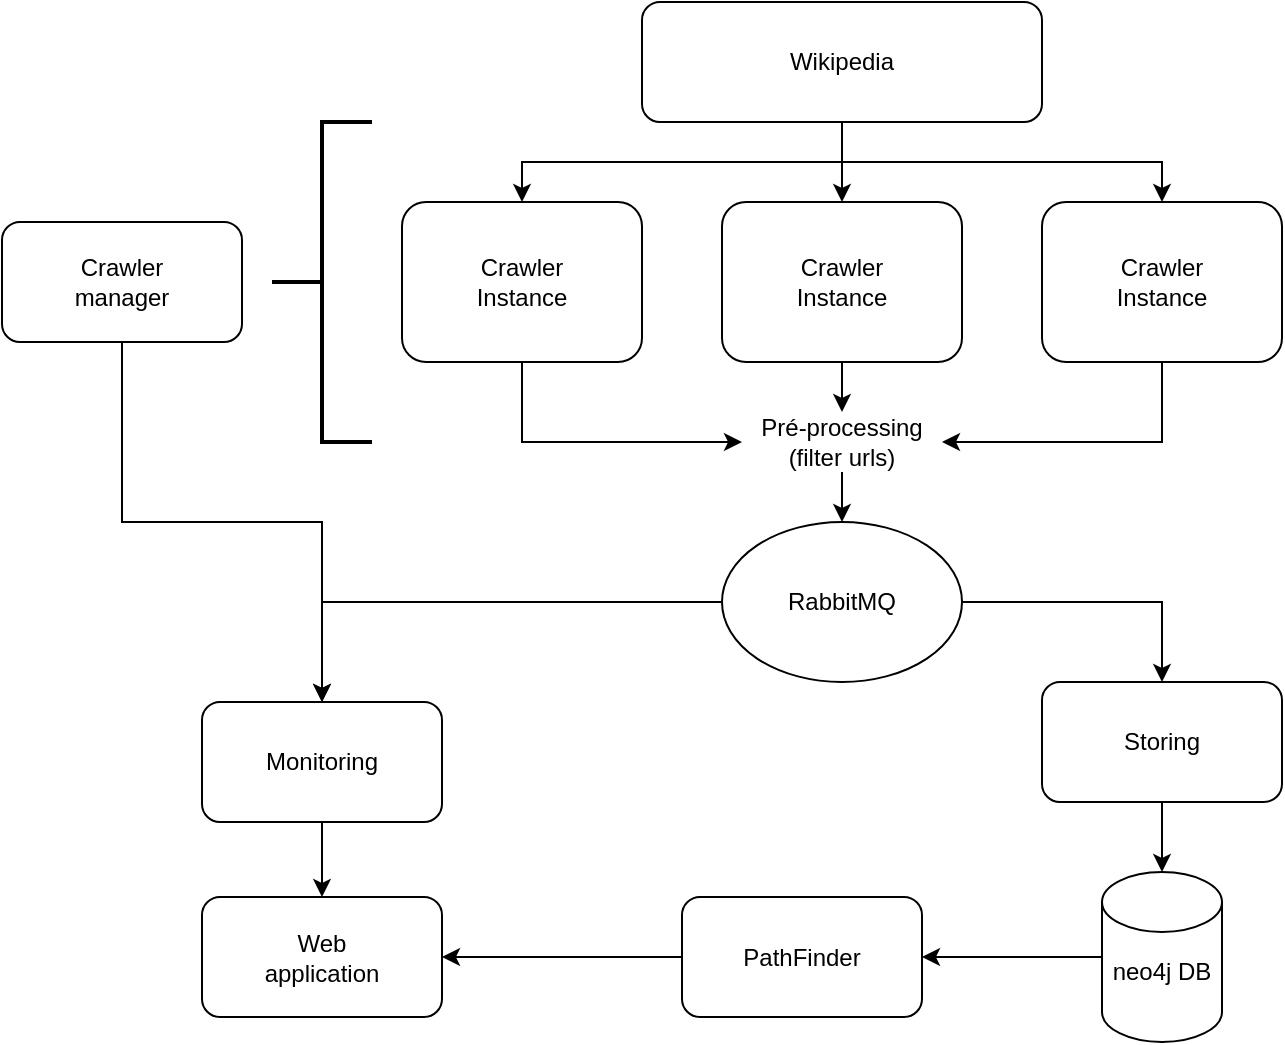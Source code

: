 <mxfile version="22.1.16" type="google">
  <diagram id="C5RBs43oDa-KdzZeNtuy" name="Page-1">
    <mxGraphModel grid="1" page="1" gridSize="10" guides="1" tooltips="1" connect="1" arrows="1" fold="1" pageScale="1" pageWidth="827" pageHeight="1169" math="0" shadow="0">
      <root>
        <mxCell id="WIyWlLk6GJQsqaUBKTNV-0" />
        <mxCell id="WIyWlLk6GJQsqaUBKTNV-1" parent="WIyWlLk6GJQsqaUBKTNV-0" />
        <mxCell id="jHBAIsHn4ZDothHORzcK-10" style="edgeStyle=orthogonalEdgeStyle;rounded=0;orthogonalLoop=1;jettySize=auto;html=1;" edge="1" parent="WIyWlLk6GJQsqaUBKTNV-1" source="jHBAIsHn4ZDothHORzcK-12" target="jHBAIsHn4ZDothHORzcK-8">
          <mxGeometry relative="1" as="geometry">
            <mxPoint x="340" y="280" as="targetPoint" />
          </mxGeometry>
        </mxCell>
        <mxCell id="jHBAIsHn4ZDothHORzcK-0" value="" style="rounded=1;whiteSpace=wrap;html=1;" vertex="1" parent="WIyWlLk6GJQsqaUBKTNV-1">
          <mxGeometry x="280" y="160" width="120" height="80" as="geometry" />
        </mxCell>
        <mxCell id="jHBAIsHn4ZDothHORzcK-1" value="&lt;div&gt;Crawler&lt;/div&gt;Instance" style="text;html=1;strokeColor=none;fillColor=none;align=center;verticalAlign=middle;whiteSpace=wrap;rounded=0;" vertex="1" parent="WIyWlLk6GJQsqaUBKTNV-1">
          <mxGeometry x="310" y="185" width="60" height="30" as="geometry" />
        </mxCell>
        <mxCell id="jHBAIsHn4ZDothHORzcK-7" style="edgeStyle=orthogonalEdgeStyle;rounded=0;orthogonalLoop=1;jettySize=auto;html=1;exitX=0.5;exitY=1;exitDx=0;exitDy=0;entryX=0.5;entryY=0;entryDx=0;entryDy=0;" edge="1" parent="WIyWlLk6GJQsqaUBKTNV-1" source="jHBAIsHn4ZDothHORzcK-4" target="jHBAIsHn4ZDothHORzcK-0">
          <mxGeometry relative="1" as="geometry" />
        </mxCell>
        <mxCell id="jHBAIsHn4ZDothHORzcK-41" style="edgeStyle=orthogonalEdgeStyle;rounded=0;orthogonalLoop=1;jettySize=auto;html=1;exitX=0.5;exitY=1;exitDx=0;exitDy=0;" edge="1" parent="WIyWlLk6GJQsqaUBKTNV-1" source="jHBAIsHn4ZDothHORzcK-4" target="jHBAIsHn4ZDothHORzcK-24">
          <mxGeometry relative="1" as="geometry" />
        </mxCell>
        <mxCell id="jHBAIsHn4ZDothHORzcK-42" style="edgeStyle=orthogonalEdgeStyle;rounded=0;orthogonalLoop=1;jettySize=auto;html=1;exitX=0.5;exitY=1;exitDx=0;exitDy=0;entryX=0.5;entryY=0;entryDx=0;entryDy=0;" edge="1" parent="WIyWlLk6GJQsqaUBKTNV-1" source="jHBAIsHn4ZDothHORzcK-4" target="jHBAIsHn4ZDothHORzcK-22">
          <mxGeometry relative="1" as="geometry" />
        </mxCell>
        <mxCell id="jHBAIsHn4ZDothHORzcK-4" value="" style="rounded=1;whiteSpace=wrap;html=1;" vertex="1" parent="WIyWlLk6GJQsqaUBKTNV-1">
          <mxGeometry x="240" y="60" width="200" height="60" as="geometry" />
        </mxCell>
        <mxCell id="jHBAIsHn4ZDothHORzcK-5" value="Wikipedia" style="text;html=1;strokeColor=none;fillColor=none;align=center;verticalAlign=middle;whiteSpace=wrap;rounded=0;" vertex="1" parent="WIyWlLk6GJQsqaUBKTNV-1">
          <mxGeometry x="310" y="75" width="60" height="30" as="geometry" />
        </mxCell>
        <mxCell id="jHBAIsHn4ZDothHORzcK-55" style="edgeStyle=orthogonalEdgeStyle;rounded=0;orthogonalLoop=1;jettySize=auto;html=1;exitX=0;exitY=0.5;exitDx=0;exitDy=0;entryX=0.5;entryY=0;entryDx=0;entryDy=0;" edge="1" parent="WIyWlLk6GJQsqaUBKTNV-1" source="jHBAIsHn4ZDothHORzcK-8" target="jHBAIsHn4ZDothHORzcK-43">
          <mxGeometry relative="1" as="geometry" />
        </mxCell>
        <mxCell id="jHBAIsHn4ZDothHORzcK-56" style="edgeStyle=orthogonalEdgeStyle;rounded=0;orthogonalLoop=1;jettySize=auto;html=1;exitX=1;exitY=0.5;exitDx=0;exitDy=0;entryX=0.5;entryY=0;entryDx=0;entryDy=0;" edge="1" parent="WIyWlLk6GJQsqaUBKTNV-1" source="jHBAIsHn4ZDothHORzcK-8" target="jHBAIsHn4ZDothHORzcK-44">
          <mxGeometry relative="1" as="geometry" />
        </mxCell>
        <mxCell id="jHBAIsHn4ZDothHORzcK-8" value="" style="ellipse;whiteSpace=wrap;html=1;" vertex="1" parent="WIyWlLk6GJQsqaUBKTNV-1">
          <mxGeometry x="280" y="320" width="120" height="80" as="geometry" />
        </mxCell>
        <mxCell id="jHBAIsHn4ZDothHORzcK-9" value="RabbitMQ" style="text;html=1;strokeColor=none;fillColor=none;align=center;verticalAlign=middle;whiteSpace=wrap;rounded=0;" vertex="1" parent="WIyWlLk6GJQsqaUBKTNV-1">
          <mxGeometry x="310" y="345" width="60" height="30" as="geometry" />
        </mxCell>
        <mxCell id="jHBAIsHn4ZDothHORzcK-11" value="" style="edgeStyle=orthogonalEdgeStyle;rounded=0;orthogonalLoop=1;jettySize=auto;html=1;" edge="1" parent="WIyWlLk6GJQsqaUBKTNV-1" source="jHBAIsHn4ZDothHORzcK-0" target="jHBAIsHn4ZDothHORzcK-12">
          <mxGeometry relative="1" as="geometry">
            <mxPoint x="340" y="320" as="targetPoint" />
            <mxPoint x="340" y="240" as="sourcePoint" />
          </mxGeometry>
        </mxCell>
        <mxCell id="jHBAIsHn4ZDothHORzcK-12" value="&lt;div&gt;Pré-processing&lt;/div&gt;(filter urls)" style="text;html=1;strokeColor=none;fillColor=none;align=center;verticalAlign=middle;whiteSpace=wrap;rounded=0;" vertex="1" parent="WIyWlLk6GJQsqaUBKTNV-1">
          <mxGeometry x="290" y="265" width="100" height="30" as="geometry" />
        </mxCell>
        <mxCell id="jHBAIsHn4ZDothHORzcK-28" style="edgeStyle=orthogonalEdgeStyle;rounded=0;orthogonalLoop=1;jettySize=auto;html=1;exitX=0.5;exitY=1;exitDx=0;exitDy=0;entryX=1;entryY=0.5;entryDx=0;entryDy=0;" edge="1" parent="WIyWlLk6GJQsqaUBKTNV-1" source="jHBAIsHn4ZDothHORzcK-22" target="jHBAIsHn4ZDothHORzcK-12">
          <mxGeometry relative="1" as="geometry" />
        </mxCell>
        <mxCell id="jHBAIsHn4ZDothHORzcK-22" value="" style="rounded=1;whiteSpace=wrap;html=1;" vertex="1" parent="WIyWlLk6GJQsqaUBKTNV-1">
          <mxGeometry x="440" y="160" width="120" height="80" as="geometry" />
        </mxCell>
        <mxCell id="jHBAIsHn4ZDothHORzcK-23" value="&lt;div&gt;Crawler&lt;/div&gt;Instance" style="text;html=1;strokeColor=none;fillColor=none;align=center;verticalAlign=middle;whiteSpace=wrap;rounded=0;" vertex="1" parent="WIyWlLk6GJQsqaUBKTNV-1">
          <mxGeometry x="470" y="185" width="60" height="30" as="geometry" />
        </mxCell>
        <mxCell id="jHBAIsHn4ZDothHORzcK-27" style="edgeStyle=orthogonalEdgeStyle;rounded=0;orthogonalLoop=1;jettySize=auto;html=1;exitX=0.5;exitY=1;exitDx=0;exitDy=0;entryX=0;entryY=0.5;entryDx=0;entryDy=0;" edge="1" parent="WIyWlLk6GJQsqaUBKTNV-1" source="jHBAIsHn4ZDothHORzcK-24" target="jHBAIsHn4ZDothHORzcK-12">
          <mxGeometry relative="1" as="geometry" />
        </mxCell>
        <mxCell id="jHBAIsHn4ZDothHORzcK-24" value="" style="rounded=1;whiteSpace=wrap;html=1;" vertex="1" parent="WIyWlLk6GJQsqaUBKTNV-1">
          <mxGeometry x="120" y="160" width="120" height="80" as="geometry" />
        </mxCell>
        <mxCell id="jHBAIsHn4ZDothHORzcK-25" value="&lt;div&gt;Crawler&lt;/div&gt;Instance" style="text;html=1;strokeColor=none;fillColor=none;align=center;verticalAlign=middle;whiteSpace=wrap;rounded=0;" vertex="1" parent="WIyWlLk6GJQsqaUBKTNV-1">
          <mxGeometry x="150" y="185" width="60" height="30" as="geometry" />
        </mxCell>
        <mxCell id="l89USBdByX_qiAXYL0Na-1" value="" style="edgeStyle=orthogonalEdgeStyle;rounded=0;orthogonalLoop=1;jettySize=auto;html=1;" edge="1" parent="WIyWlLk6GJQsqaUBKTNV-1" source="jHBAIsHn4ZDothHORzcK-43" target="l89USBdByX_qiAXYL0Na-0">
          <mxGeometry relative="1" as="geometry" />
        </mxCell>
        <mxCell id="jHBAIsHn4ZDothHORzcK-43" value="" style="rounded=1;whiteSpace=wrap;html=1;" vertex="1" parent="WIyWlLk6GJQsqaUBKTNV-1">
          <mxGeometry x="20" y="410" width="120" height="60" as="geometry" />
        </mxCell>
        <mxCell id="jHBAIsHn4ZDothHORzcK-58" style="edgeStyle=orthogonalEdgeStyle;rounded=0;orthogonalLoop=1;jettySize=auto;html=1;exitX=0.5;exitY=1;exitDx=0;exitDy=0;" edge="1" parent="WIyWlLk6GJQsqaUBKTNV-1" source="jHBAIsHn4ZDothHORzcK-44" target="jHBAIsHn4ZDothHORzcK-57">
          <mxGeometry relative="1" as="geometry" />
        </mxCell>
        <mxCell id="jHBAIsHn4ZDothHORzcK-44" value="" style="rounded=1;whiteSpace=wrap;html=1;" vertex="1" parent="WIyWlLk6GJQsqaUBKTNV-1">
          <mxGeometry x="440" y="400" width="120" height="60" as="geometry" />
        </mxCell>
        <mxCell id="jHBAIsHn4ZDothHORzcK-45" value="Monitoring" style="text;html=1;strokeColor=none;fillColor=none;align=center;verticalAlign=middle;whiteSpace=wrap;rounded=0;" vertex="1" parent="WIyWlLk6GJQsqaUBKTNV-1">
          <mxGeometry x="50" y="425" width="60" height="30" as="geometry" />
        </mxCell>
        <mxCell id="jHBAIsHn4ZDothHORzcK-46" value="Storing" style="text;html=1;strokeColor=none;fillColor=none;align=center;verticalAlign=middle;whiteSpace=wrap;rounded=0;" vertex="1" parent="WIyWlLk6GJQsqaUBKTNV-1">
          <mxGeometry x="470" y="415" width="60" height="30" as="geometry" />
        </mxCell>
        <mxCell id="jHBAIsHn4ZDothHORzcK-57" value="" style="shape=cylinder3;whiteSpace=wrap;html=1;boundedLbl=1;backgroundOutline=1;size=15;" vertex="1" parent="WIyWlLk6GJQsqaUBKTNV-1">
          <mxGeometry x="470" y="495" width="60" height="85" as="geometry" />
        </mxCell>
        <mxCell id="jHBAIsHn4ZDothHORzcK-67" style="edgeStyle=orthogonalEdgeStyle;rounded=0;orthogonalLoop=1;jettySize=auto;html=1;exitX=0;exitY=0.25;exitDx=0;exitDy=0;entryX=1;entryY=0.5;entryDx=0;entryDy=0;" edge="1" parent="WIyWlLk6GJQsqaUBKTNV-1" source="jHBAIsHn4ZDothHORzcK-59" target="jHBAIsHn4ZDothHORzcK-64">
          <mxGeometry relative="1" as="geometry" />
        </mxCell>
        <mxCell id="jHBAIsHn4ZDothHORzcK-59" value="neo4j DB" style="text;html=1;strokeColor=none;fillColor=none;align=center;verticalAlign=middle;whiteSpace=wrap;rounded=0;" vertex="1" parent="WIyWlLk6GJQsqaUBKTNV-1">
          <mxGeometry x="470" y="530" width="60" height="30" as="geometry" />
        </mxCell>
        <mxCell id="jHBAIsHn4ZDothHORzcK-60" value="" style="strokeWidth=2;html=1;shape=mxgraph.flowchart.annotation_2;align=left;labelPosition=right;pointerEvents=1;" vertex="1" parent="WIyWlLk6GJQsqaUBKTNV-1">
          <mxGeometry x="55" y="120" width="50" height="160" as="geometry" />
        </mxCell>
        <mxCell id="jHBAIsHn4ZDothHORzcK-63" style="edgeStyle=orthogonalEdgeStyle;rounded=0;orthogonalLoop=1;jettySize=auto;html=1;exitX=0.5;exitY=1;exitDx=0;exitDy=0;" edge="1" parent="WIyWlLk6GJQsqaUBKTNV-1" source="jHBAIsHn4ZDothHORzcK-61" target="jHBAIsHn4ZDothHORzcK-43">
          <mxGeometry relative="1" as="geometry" />
        </mxCell>
        <mxCell id="jHBAIsHn4ZDothHORzcK-61" value="" style="rounded=1;whiteSpace=wrap;html=1;" vertex="1" parent="WIyWlLk6GJQsqaUBKTNV-1">
          <mxGeometry x="-80" y="170" width="120" height="60" as="geometry" />
        </mxCell>
        <mxCell id="jHBAIsHn4ZDothHORzcK-62" value="Crawler manager" style="text;html=1;strokeColor=none;fillColor=none;align=center;verticalAlign=middle;whiteSpace=wrap;rounded=0;" vertex="1" parent="WIyWlLk6GJQsqaUBKTNV-1">
          <mxGeometry x="-50" y="185" width="60" height="30" as="geometry" />
        </mxCell>
        <mxCell id="l89USBdByX_qiAXYL0Na-2" style="edgeStyle=orthogonalEdgeStyle;rounded=0;orthogonalLoop=1;jettySize=auto;html=1;entryX=1;entryY=0.5;entryDx=0;entryDy=0;" edge="1" parent="WIyWlLk6GJQsqaUBKTNV-1" source="jHBAIsHn4ZDothHORzcK-64" target="l89USBdByX_qiAXYL0Na-0">
          <mxGeometry relative="1" as="geometry" />
        </mxCell>
        <mxCell id="jHBAIsHn4ZDothHORzcK-64" value="" style="rounded=1;whiteSpace=wrap;html=1;" vertex="1" parent="WIyWlLk6GJQsqaUBKTNV-1">
          <mxGeometry x="260" y="507.5" width="120" height="60" as="geometry" />
        </mxCell>
        <mxCell id="jHBAIsHn4ZDothHORzcK-65" value="PathFinder" style="text;html=1;strokeColor=none;fillColor=none;align=center;verticalAlign=middle;whiteSpace=wrap;rounded=0;" vertex="1" parent="WIyWlLk6GJQsqaUBKTNV-1">
          <mxGeometry x="290" y="522.5" width="60" height="30" as="geometry" />
        </mxCell>
        <mxCell id="l89USBdByX_qiAXYL0Na-0" value="" style="rounded=1;whiteSpace=wrap;html=1;" vertex="1" parent="WIyWlLk6GJQsqaUBKTNV-1">
          <mxGeometry x="20" y="507.5" width="120" height="60" as="geometry" />
        </mxCell>
        <mxCell id="l89USBdByX_qiAXYL0Na-3" value="Web&lt;br&gt;application" style="text;html=1;strokeColor=none;fillColor=none;align=center;verticalAlign=middle;whiteSpace=wrap;rounded=0;" vertex="1" parent="WIyWlLk6GJQsqaUBKTNV-1">
          <mxGeometry x="50" y="523" width="60" height="30" as="geometry" />
        </mxCell>
      </root>
    </mxGraphModel>
  </diagram>
</mxfile>
